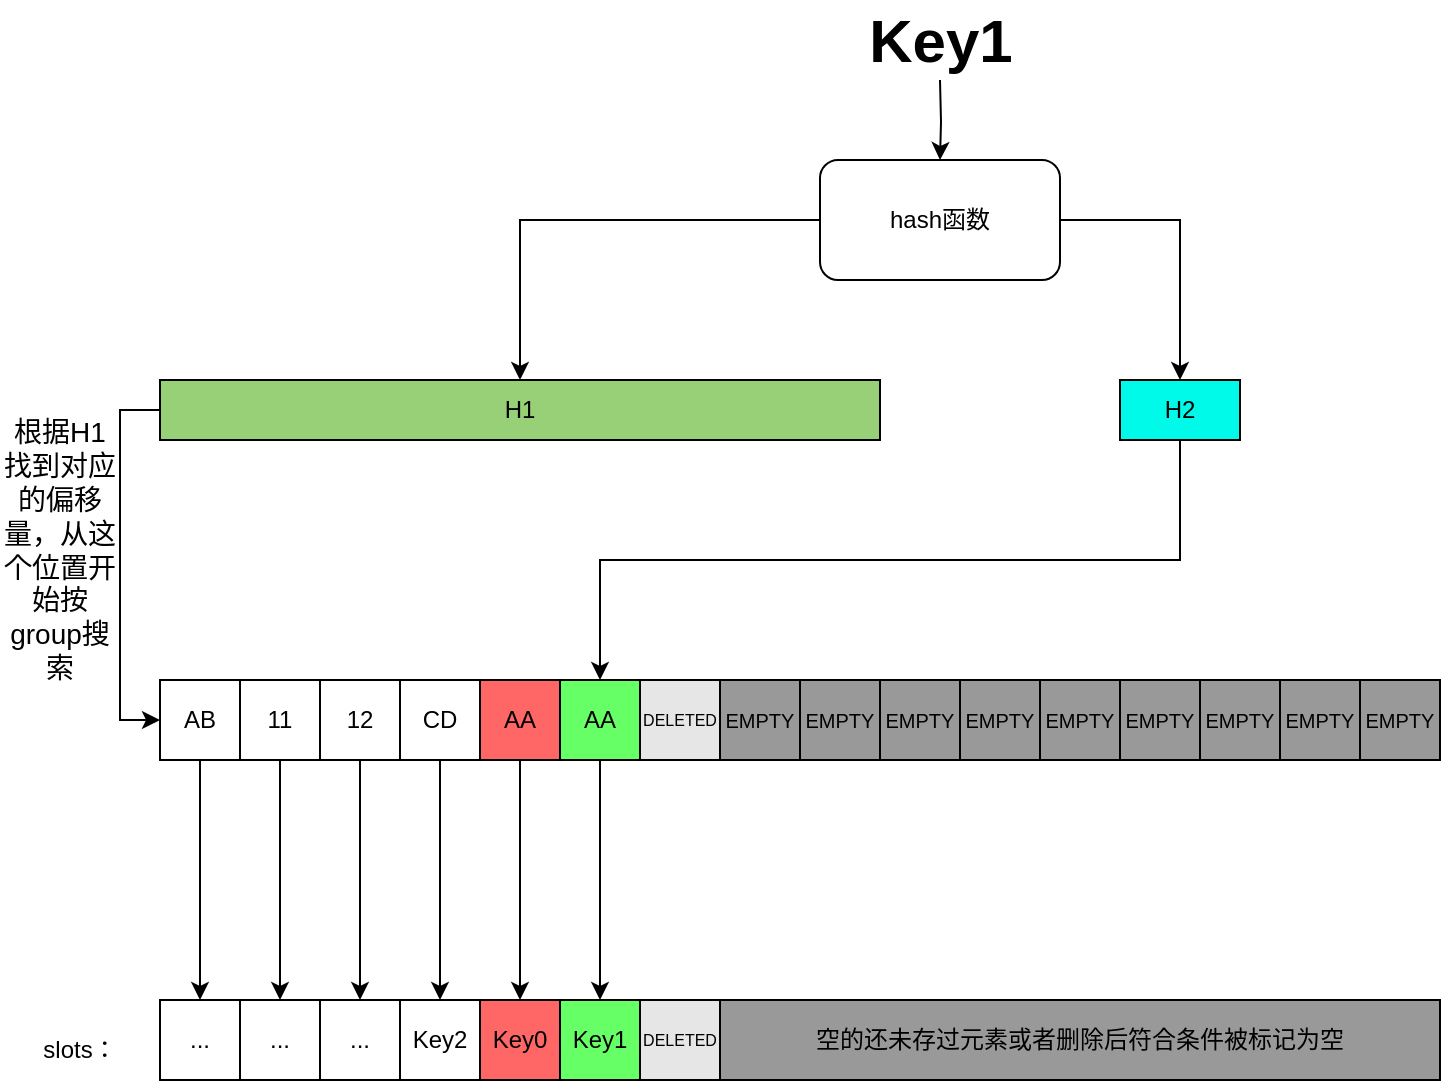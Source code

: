 <mxfile version="21.6.1" type="device">
  <diagram name="第 1 页" id="q7HSDtDoBeR8DjNvWGaf">
    <mxGraphModel dx="1114" dy="786" grid="1" gridSize="10" guides="1" tooltips="1" connect="1" arrows="1" fold="1" page="1" pageScale="1" pageWidth="827" pageHeight="1169" math="0" shadow="0">
      <root>
        <mxCell id="0" />
        <mxCell id="1" parent="0" />
        <mxCell id="k2VJLeDsCPEsgnFZbSrU-61" style="edgeStyle=orthogonalEdgeStyle;rounded=0;orthogonalLoop=1;jettySize=auto;html=1;exitX=0.5;exitY=1;exitDx=0;exitDy=0;entryX=0.5;entryY=0;entryDx=0;entryDy=0;" edge="1" parent="1" source="k2VJLeDsCPEsgnFZbSrU-1" target="k2VJLeDsCPEsgnFZbSrU-37">
          <mxGeometry relative="1" as="geometry" />
        </mxCell>
        <mxCell id="k2VJLeDsCPEsgnFZbSrU-1" value="AB" style="rounded=0;whiteSpace=wrap;html=1;" vertex="1" parent="1">
          <mxGeometry x="100" y="360" width="40" height="40" as="geometry" />
        </mxCell>
        <mxCell id="k2VJLeDsCPEsgnFZbSrU-60" style="edgeStyle=orthogonalEdgeStyle;rounded=0;orthogonalLoop=1;jettySize=auto;html=1;exitX=0.5;exitY=1;exitDx=0;exitDy=0;entryX=0.5;entryY=0;entryDx=0;entryDy=0;" edge="1" parent="1" source="k2VJLeDsCPEsgnFZbSrU-2" target="k2VJLeDsCPEsgnFZbSrU-39">
          <mxGeometry relative="1" as="geometry" />
        </mxCell>
        <mxCell id="k2VJLeDsCPEsgnFZbSrU-2" value="11" style="rounded=0;whiteSpace=wrap;html=1;" vertex="1" parent="1">
          <mxGeometry x="140" y="360" width="40" height="40" as="geometry" />
        </mxCell>
        <mxCell id="k2VJLeDsCPEsgnFZbSrU-59" style="edgeStyle=orthogonalEdgeStyle;rounded=0;orthogonalLoop=1;jettySize=auto;html=1;exitX=0.5;exitY=1;exitDx=0;exitDy=0;" edge="1" parent="1" source="k2VJLeDsCPEsgnFZbSrU-3" target="k2VJLeDsCPEsgnFZbSrU-40">
          <mxGeometry relative="1" as="geometry" />
        </mxCell>
        <mxCell id="k2VJLeDsCPEsgnFZbSrU-3" value="12" style="rounded=0;whiteSpace=wrap;html=1;" vertex="1" parent="1">
          <mxGeometry x="180" y="360" width="40" height="40" as="geometry" />
        </mxCell>
        <mxCell id="k2VJLeDsCPEsgnFZbSrU-58" style="edgeStyle=orthogonalEdgeStyle;rounded=0;orthogonalLoop=1;jettySize=auto;html=1;exitX=0.5;exitY=1;exitDx=0;exitDy=0;entryX=0.5;entryY=0;entryDx=0;entryDy=0;" edge="1" parent="1" source="k2VJLeDsCPEsgnFZbSrU-4" target="k2VJLeDsCPEsgnFZbSrU-41">
          <mxGeometry relative="1" as="geometry" />
        </mxCell>
        <mxCell id="k2VJLeDsCPEsgnFZbSrU-4" value="CD" style="rounded=0;whiteSpace=wrap;html=1;" vertex="1" parent="1">
          <mxGeometry x="220" y="360" width="40" height="40" as="geometry" />
        </mxCell>
        <mxCell id="k2VJLeDsCPEsgnFZbSrU-56" style="edgeStyle=orthogonalEdgeStyle;rounded=0;orthogonalLoop=1;jettySize=auto;html=1;exitX=0.5;exitY=1;exitDx=0;exitDy=0;" edge="1" parent="1" source="k2VJLeDsCPEsgnFZbSrU-5" target="k2VJLeDsCPEsgnFZbSrU-42">
          <mxGeometry relative="1" as="geometry" />
        </mxCell>
        <mxCell id="k2VJLeDsCPEsgnFZbSrU-5" value="AA" style="rounded=0;whiteSpace=wrap;html=1;fillColor=#FF6666;" vertex="1" parent="1">
          <mxGeometry x="260" y="360" width="40" height="40" as="geometry" />
        </mxCell>
        <mxCell id="k2VJLeDsCPEsgnFZbSrU-57" style="edgeStyle=orthogonalEdgeStyle;rounded=0;orthogonalLoop=1;jettySize=auto;html=1;exitX=0.5;exitY=1;exitDx=0;exitDy=0;entryX=0.5;entryY=0;entryDx=0;entryDy=0;" edge="1" parent="1" source="k2VJLeDsCPEsgnFZbSrU-6" target="k2VJLeDsCPEsgnFZbSrU-43">
          <mxGeometry relative="1" as="geometry" />
        </mxCell>
        <mxCell id="k2VJLeDsCPEsgnFZbSrU-6" value="AA" style="rounded=0;whiteSpace=wrap;html=1;fillColor=#66FF66;" vertex="1" parent="1">
          <mxGeometry x="300" y="360" width="40" height="40" as="geometry" />
        </mxCell>
        <mxCell id="k2VJLeDsCPEsgnFZbSrU-7" value="EMPTY" style="rounded=0;whiteSpace=wrap;html=1;fontSize=10;fillColor=#999999;" vertex="1" parent="1">
          <mxGeometry x="380" y="360" width="40" height="40" as="geometry" />
        </mxCell>
        <mxCell id="k2VJLeDsCPEsgnFZbSrU-8" value="DELETED" style="rounded=0;whiteSpace=wrap;html=1;fontSize=8;fillColor=#E6E6E6;" vertex="1" parent="1">
          <mxGeometry x="340" y="360" width="40" height="40" as="geometry" />
        </mxCell>
        <mxCell id="k2VJLeDsCPEsgnFZbSrU-22" style="edgeStyle=orthogonalEdgeStyle;rounded=0;orthogonalLoop=1;jettySize=auto;html=1;exitX=0.5;exitY=1;exitDx=0;exitDy=0;entryX=0.5;entryY=0;entryDx=0;entryDy=0;" edge="1" parent="1" target="k2VJLeDsCPEsgnFZbSrU-21">
          <mxGeometry relative="1" as="geometry">
            <mxPoint x="490" y="60" as="sourcePoint" />
          </mxGeometry>
        </mxCell>
        <mxCell id="k2VJLeDsCPEsgnFZbSrU-17" value="&lt;font style=&quot;font-size: 30px;&quot;&gt;Key1&lt;/font&gt;" style="text;strokeColor=none;fillColor=none;html=1;fontSize=24;fontStyle=1;verticalAlign=middle;align=center;" vertex="1" parent="1">
          <mxGeometry x="440" y="20" width="100" height="40" as="geometry" />
        </mxCell>
        <mxCell id="k2VJLeDsCPEsgnFZbSrU-26" style="edgeStyle=orthogonalEdgeStyle;rounded=0;orthogonalLoop=1;jettySize=auto;html=1;exitX=0;exitY=0.5;exitDx=0;exitDy=0;entryX=0;entryY=0.5;entryDx=0;entryDy=0;" edge="1" parent="1" source="k2VJLeDsCPEsgnFZbSrU-18" target="k2VJLeDsCPEsgnFZbSrU-1">
          <mxGeometry relative="1" as="geometry" />
        </mxCell>
        <mxCell id="k2VJLeDsCPEsgnFZbSrU-18" value="H1" style="rounded=0;whiteSpace=wrap;html=1;fillColor=#97D077;" vertex="1" parent="1">
          <mxGeometry x="100" y="210" width="360" height="30" as="geometry" />
        </mxCell>
        <mxCell id="k2VJLeDsCPEsgnFZbSrU-27" style="edgeStyle=orthogonalEdgeStyle;rounded=0;orthogonalLoop=1;jettySize=auto;html=1;exitX=0.5;exitY=1;exitDx=0;exitDy=0;entryX=0.5;entryY=0;entryDx=0;entryDy=0;" edge="1" parent="1" source="k2VJLeDsCPEsgnFZbSrU-19" target="k2VJLeDsCPEsgnFZbSrU-6">
          <mxGeometry relative="1" as="geometry" />
        </mxCell>
        <mxCell id="k2VJLeDsCPEsgnFZbSrU-19" value="H2" style="rounded=0;whiteSpace=wrap;html=1;fillColor=#00FAE9;" vertex="1" parent="1">
          <mxGeometry x="580" y="210" width="60" height="30" as="geometry" />
        </mxCell>
        <mxCell id="k2VJLeDsCPEsgnFZbSrU-23" style="edgeStyle=orthogonalEdgeStyle;rounded=0;orthogonalLoop=1;jettySize=auto;html=1;exitX=0;exitY=0.5;exitDx=0;exitDy=0;" edge="1" parent="1" source="k2VJLeDsCPEsgnFZbSrU-21" target="k2VJLeDsCPEsgnFZbSrU-18">
          <mxGeometry relative="1" as="geometry" />
        </mxCell>
        <mxCell id="k2VJLeDsCPEsgnFZbSrU-25" style="edgeStyle=orthogonalEdgeStyle;rounded=0;orthogonalLoop=1;jettySize=auto;html=1;exitX=1;exitY=0.5;exitDx=0;exitDy=0;entryX=0.5;entryY=0;entryDx=0;entryDy=0;" edge="1" parent="1" source="k2VJLeDsCPEsgnFZbSrU-21" target="k2VJLeDsCPEsgnFZbSrU-19">
          <mxGeometry relative="1" as="geometry" />
        </mxCell>
        <mxCell id="k2VJLeDsCPEsgnFZbSrU-21" value="hash函数" style="rounded=1;whiteSpace=wrap;html=1;" vertex="1" parent="1">
          <mxGeometry x="430" y="100" width="120" height="60" as="geometry" />
        </mxCell>
        <mxCell id="k2VJLeDsCPEsgnFZbSrU-28" value="根据H1找到对应的偏移量，从这个位置开始按group搜索" style="text;html=1;strokeColor=none;fillColor=none;align=center;verticalAlign=middle;whiteSpace=wrap;rounded=0;fontSize=14;" vertex="1" parent="1">
          <mxGeometry x="20" y="280" width="60" height="30" as="geometry" />
        </mxCell>
        <mxCell id="k2VJLeDsCPEsgnFZbSrU-29" value="EMPTY" style="rounded=0;whiteSpace=wrap;html=1;fontSize=10;fillColor=#999999;" vertex="1" parent="1">
          <mxGeometry x="460" y="360" width="40" height="40" as="geometry" />
        </mxCell>
        <mxCell id="k2VJLeDsCPEsgnFZbSrU-30" value="EMPTY" style="rounded=0;whiteSpace=wrap;html=1;fontSize=10;fillColor=#999999;" vertex="1" parent="1">
          <mxGeometry x="420" y="360" width="40" height="40" as="geometry" />
        </mxCell>
        <mxCell id="k2VJLeDsCPEsgnFZbSrU-31" value="EMPTY" style="rounded=0;whiteSpace=wrap;html=1;fontSize=10;fillColor=#999999;" vertex="1" parent="1">
          <mxGeometry x="500" y="360" width="40" height="40" as="geometry" />
        </mxCell>
        <mxCell id="k2VJLeDsCPEsgnFZbSrU-32" value="EMPTY" style="rounded=0;whiteSpace=wrap;html=1;fontSize=10;fillColor=#999999;" vertex="1" parent="1">
          <mxGeometry x="540" y="360" width="40" height="40" as="geometry" />
        </mxCell>
        <mxCell id="k2VJLeDsCPEsgnFZbSrU-33" value="EMPTY" style="rounded=0;whiteSpace=wrap;html=1;fontSize=10;fillColor=#999999;" vertex="1" parent="1">
          <mxGeometry x="580" y="360" width="40" height="40" as="geometry" />
        </mxCell>
        <mxCell id="k2VJLeDsCPEsgnFZbSrU-34" value="EMPTY" style="rounded=0;whiteSpace=wrap;html=1;fontSize=10;fillColor=#999999;" vertex="1" parent="1">
          <mxGeometry x="620" y="360" width="40" height="40" as="geometry" />
        </mxCell>
        <mxCell id="k2VJLeDsCPEsgnFZbSrU-35" value="EMPTY" style="rounded=0;whiteSpace=wrap;html=1;fontSize=10;fillColor=#999999;" vertex="1" parent="1">
          <mxGeometry x="660" y="360" width="40" height="40" as="geometry" />
        </mxCell>
        <mxCell id="k2VJLeDsCPEsgnFZbSrU-36" value="EMPTY" style="rounded=0;whiteSpace=wrap;html=1;fontSize=10;fillColor=#999999;" vertex="1" parent="1">
          <mxGeometry x="700" y="360" width="40" height="40" as="geometry" />
        </mxCell>
        <mxCell id="k2VJLeDsCPEsgnFZbSrU-37" value="..." style="rounded=0;whiteSpace=wrap;html=1;" vertex="1" parent="1">
          <mxGeometry x="100" y="520" width="40" height="40" as="geometry" />
        </mxCell>
        <mxCell id="k2VJLeDsCPEsgnFZbSrU-39" value="..." style="rounded=0;whiteSpace=wrap;html=1;" vertex="1" parent="1">
          <mxGeometry x="140" y="520" width="40" height="40" as="geometry" />
        </mxCell>
        <mxCell id="k2VJLeDsCPEsgnFZbSrU-40" value="..." style="rounded=0;whiteSpace=wrap;html=1;" vertex="1" parent="1">
          <mxGeometry x="180" y="520" width="40" height="40" as="geometry" />
        </mxCell>
        <mxCell id="k2VJLeDsCPEsgnFZbSrU-41" value="Key2" style="rounded=0;whiteSpace=wrap;html=1;" vertex="1" parent="1">
          <mxGeometry x="220" y="520" width="40" height="40" as="geometry" />
        </mxCell>
        <mxCell id="k2VJLeDsCPEsgnFZbSrU-42" value="Key0" style="rounded=0;whiteSpace=wrap;html=1;fillColor=#FF6666;" vertex="1" parent="1">
          <mxGeometry x="260" y="520" width="40" height="40" as="geometry" />
        </mxCell>
        <mxCell id="k2VJLeDsCPEsgnFZbSrU-43" value="Key1" style="rounded=0;whiteSpace=wrap;html=1;fillColor=#66FF66;" vertex="1" parent="1">
          <mxGeometry x="300" y="520" width="40" height="40" as="geometry" />
        </mxCell>
        <mxCell id="k2VJLeDsCPEsgnFZbSrU-54" value="DELETED" style="rounded=0;whiteSpace=wrap;html=1;fontSize=8;fillColor=#E6E6E6;" vertex="1" parent="1">
          <mxGeometry x="340" y="520" width="40" height="40" as="geometry" />
        </mxCell>
        <mxCell id="k2VJLeDsCPEsgnFZbSrU-55" value="slots：" style="text;html=1;strokeColor=none;fillColor=none;align=center;verticalAlign=middle;whiteSpace=wrap;rounded=0;" vertex="1" parent="1">
          <mxGeometry x="30" y="530" width="60" height="30" as="geometry" />
        </mxCell>
        <mxCell id="k2VJLeDsCPEsgnFZbSrU-62" value="空的还未存过元素或者删除后符合条件被标记为空" style="rounded=0;whiteSpace=wrap;html=1;fillColor=#999999;" vertex="1" parent="1">
          <mxGeometry x="380" y="520" width="360" height="40" as="geometry" />
        </mxCell>
      </root>
    </mxGraphModel>
  </diagram>
</mxfile>
